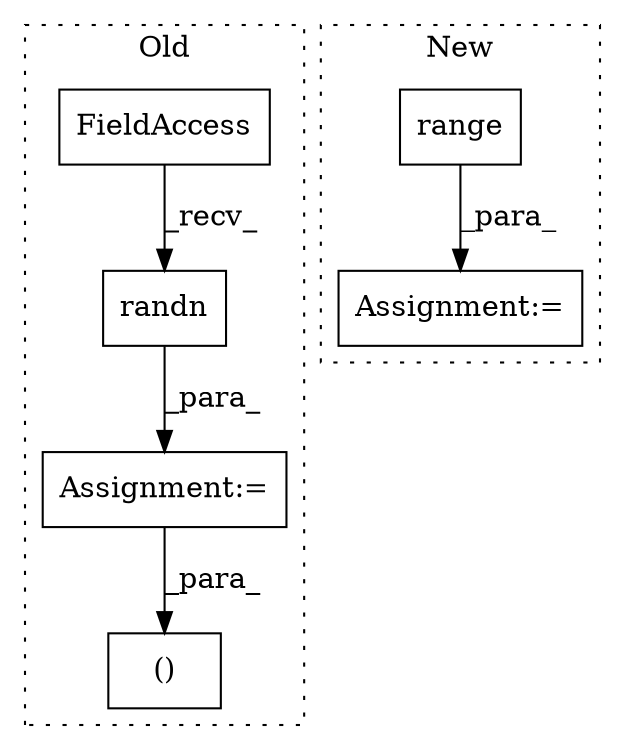 digraph G {
subgraph cluster0 {
1 [label="randn" a="32" s="2783,2790" l="6,1" shape="box"];
3 [label="Assignment:=" a="7" s="2769" l="1" shape="box"];
5 [label="FieldAccess" a="22" s="2770" l="12" shape="box"];
6 [label="()" a="106" s="3583" l="31" shape="box"];
label = "Old";
style="dotted";
}
subgraph cluster1 {
2 [label="range" a="32" s="2854,2861" l="6,1" shape="box"];
4 [label="Assignment:=" a="7" s="2847" l="24" shape="box"];
label = "New";
style="dotted";
}
1 -> 3 [label="_para_"];
2 -> 4 [label="_para_"];
3 -> 6 [label="_para_"];
5 -> 1 [label="_recv_"];
}